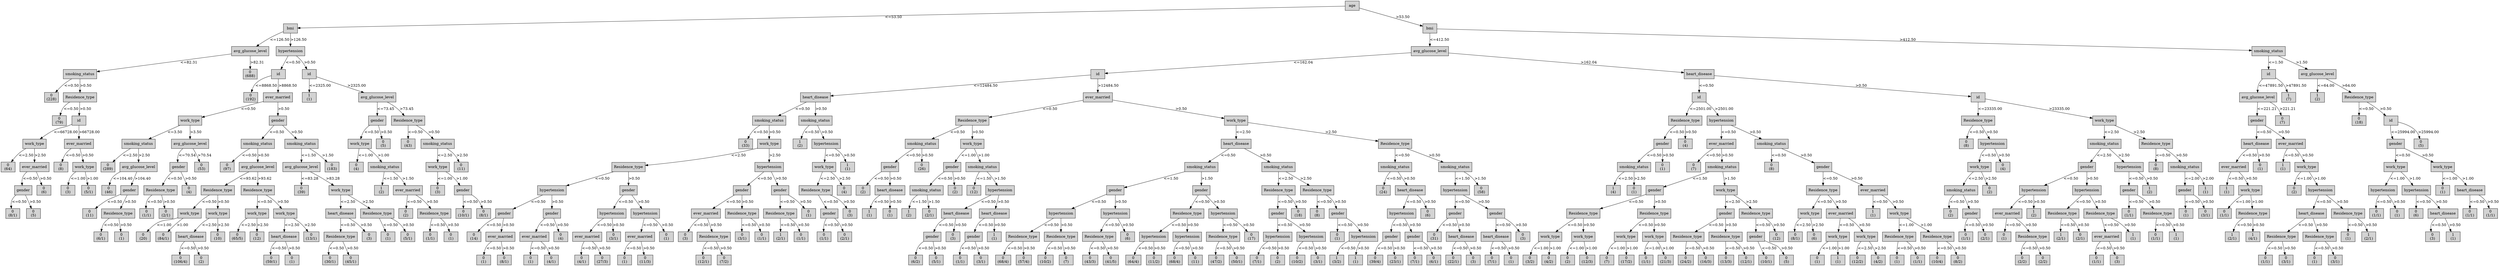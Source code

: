 digraph ID3_Tree {
"0" [shape=box, style=filled, label="age
", weight=1]
"1" [shape=box, style=filled, label="bmi
", weight=2]
0 -> 1 [ label = "<=53.50"];
"2" [shape=box, style=filled, label="avg_glucose_level
", weight=3]
1 -> 2 [ label = "<=126.50"];
"3" [shape=box, style=filled, label="smoking_status
", weight=4]
2 -> 3 [ label = "<=82.31"];
"4" [shape=box, style=filled, label="0
(228)
", weight=5]
3 -> 4 [ label = "<=0.50"];
"5" [shape=box, style=filled, label="Residence_type
", weight=5]
3 -> 5 [ label = ">0.50"];
"6" [shape=box, style=filled, label="0
(79)
", weight=6]
5 -> 6 [ label = "<=0.50"];
"7" [shape=box, style=filled, label="id
", weight=6]
5 -> 7 [ label = ">0.50"];
"8" [shape=box, style=filled, label="work_type
", weight=7]
7 -> 8 [ label = "<=66728.00"];
"9" [shape=box, style=filled, label="0
(64)
", weight=8]
8 -> 9 [ label = "<=2.50"];
"10" [shape=box, style=filled, label="ever_married
", weight=8]
8 -> 10 [ label = ">2.50"];
"11" [shape=box, style=filled, label="gender
", weight=9]
10 -> 11 [ label = "<=0.50"];
"12" [shape=box, style=filled, label="0
(8/1)
", weight=10]
11 -> 12 [ label = "<=0.50"];
"13" [shape=box, style=filled, label="0
(5)
", weight=10]
11 -> 13 [ label = ">0.50"];
"14" [shape=box, style=filled, label="0
(6)
", weight=9]
10 -> 14 [ label = ">0.50"];
"15" [shape=box, style=filled, label="ever_married
", weight=7]
7 -> 15 [ label = ">66728.00"];
"16" [shape=box, style=filled, label="0
(8)
", weight=8]
15 -> 16 [ label = "<=0.50"];
"17" [shape=box, style=filled, label="work_type
", weight=8]
15 -> 17 [ label = ">0.50"];
"18" [shape=box, style=filled, label="0
(3)
", weight=9]
17 -> 18 [ label = "<=1.00"];
"19" [shape=box, style=filled, label="0
(5/1)
", weight=9]
17 -> 19 [ label = ">1.00"];
"20" [shape=box, style=filled, label="0
(688)
", weight=4]
2 -> 20 [ label = ">82.31"];
"21" [shape=box, style=filled, label="hypertension
", weight=3]
1 -> 21 [ label = ">126.50"];
"22" [shape=box, style=filled, label="id
", weight=4]
21 -> 22 [ label = "<=0.50"];
"23" [shape=box, style=filled, label="0
(192)
", weight=5]
22 -> 23 [ label = "<=8868.50"];
"24" [shape=box, style=filled, label="ever_married
", weight=5]
22 -> 24 [ label = ">8868.50"];
"25" [shape=box, style=filled, label="work_type
", weight=6]
24 -> 25 [ label = "<=0.50"];
"26" [shape=box, style=filled, label="smoking_status
", weight=7]
25 -> 26 [ label = "<=3.50"];
"27" [shape=box, style=filled, label="0
(289)
", weight=8]
26 -> 27 [ label = "<=2.50"];
"28" [shape=box, style=filled, label="avg_glucose_level
", weight=8]
26 -> 28 [ label = ">2.50"];
"29" [shape=box, style=filled, label="0
(46)
", weight=9]
28 -> 29 [ label = "<=104.40"];
"30" [shape=box, style=filled, label="gender
", weight=9]
28 -> 30 [ label = ">104.40"];
"31" [shape=box, style=filled, label="0
(11)
", weight=10]
30 -> 31 [ label = "<=0.50"];
"32" [shape=box, style=filled, label="Residence_type
", weight=10]
30 -> 32 [ label = ">0.50"];
"33" [shape=box, style=filled, label="0
(6/1)
", weight=11]
32 -> 33 [ label = "<=0.50"];
"34" [shape=box, style=filled, label="0
(1)
", weight=11]
32 -> 34 [ label = ">0.50"];
"35" [shape=box, style=filled, label="avg_glucose_level
", weight=7]
25 -> 35 [ label = ">3.50"];
"36" [shape=box, style=filled, label="gender
", weight=8]
35 -> 36 [ label = "<=70.54"];
"37" [shape=box, style=filled, label="Residence_type
", weight=9]
36 -> 37 [ label = "<=0.50"];
"38" [shape=box, style=filled, label="0
(1/1)
", weight=10]
37 -> 38 [ label = "<=0.50"];
"39" [shape=box, style=filled, label="0
(2/1)
", weight=10]
37 -> 39 [ label = ">0.50"];
"40" [shape=box, style=filled, label="0
(4)
", weight=9]
36 -> 40 [ label = ">0.50"];
"41" [shape=box, style=filled, label="0
(53)
", weight=8]
35 -> 41 [ label = ">70.54"];
"42" [shape=box, style=filled, label="gender
", weight=6]
24 -> 42 [ label = ">0.50"];
"43" [shape=box, style=filled, label="smoking_status
", weight=7]
42 -> 43 [ label = "<=0.50"];
"44" [shape=box, style=filled, label="0
(97)
", weight=8]
43 -> 44 [ label = "<=0.50"];
"45" [shape=box, style=filled, label="avg_glucose_level
", weight=8]
43 -> 45 [ label = ">0.50"];
"46" [shape=box, style=filled, label="Residence_type
", weight=9]
45 -> 46 [ label = "<=93.62"];
"47" [shape=box, style=filled, label="work_type
", weight=10]
46 -> 47 [ label = "<=0.50"];
"48" [shape=box, style=filled, label="0
(20)
", weight=11]
47 -> 48 [ label = "<=1.00"];
"49" [shape=box, style=filled, label="0
(84/1)
", weight=11]
47 -> 49 [ label = ">1.00"];
"50" [shape=box, style=filled, label="work_type
", weight=10]
46 -> 50 [ label = ">0.50"];
"51" [shape=box, style=filled, label="heart_disease
", weight=11]
50 -> 51 [ label = "<=2.50"];
"52" [shape=box, style=filled, label="0
(106/4)
", weight=12]
51 -> 52 [ label = "<=0.50"];
"53" [shape=box, style=filled, label="0
(2)
", weight=12]
51 -> 53 [ label = ">0.50"];
"54" [shape=box, style=filled, label="0
(10)
", weight=11]
50 -> 54 [ label = ">2.50"];
"55" [shape=box, style=filled, label="Residence_type
", weight=9]
45 -> 55 [ label = ">93.62"];
"56" [shape=box, style=filled, label="work_type
", weight=10]
55 -> 56 [ label = "<=0.50"];
"57" [shape=box, style=filled, label="0
(65/5)
", weight=11]
56 -> 57 [ label = "<=2.50"];
"58" [shape=box, style=filled, label="0
(12)
", weight=11]
56 -> 58 [ label = ">2.50"];
"59" [shape=box, style=filled, label="work_type
", weight=10]
55 -> 59 [ label = ">0.50"];
"60" [shape=box, style=filled, label="heart_disease
", weight=11]
59 -> 60 [ label = "<=2.50"];
"61" [shape=box, style=filled, label="0
(59/1)
", weight=12]
60 -> 61 [ label = "<=0.50"];
"62" [shape=box, style=filled, label="0
(1)
", weight=12]
60 -> 62 [ label = ">0.50"];
"63" [shape=box, style=filled, label="0
(13/1)
", weight=11]
59 -> 63 [ label = ">2.50"];
"64" [shape=box, style=filled, label="smoking_status
", weight=7]
42 -> 64 [ label = ">0.50"];
"65" [shape=box, style=filled, label="avg_glucose_level
", weight=8]
64 -> 65 [ label = "<=1.50"];
"66" [shape=box, style=filled, label="0
(39)
", weight=9]
65 -> 66 [ label = "<=83.28"];
"67" [shape=box, style=filled, label="work_type
", weight=9]
65 -> 67 [ label = ">83.28"];
"68" [shape=box, style=filled, label="heart_disease
", weight=10]
67 -> 68 [ label = "<=2.50"];
"69" [shape=box, style=filled, label="Residence_type
", weight=11]
68 -> 69 [ label = "<=0.50"];
"70" [shape=box, style=filled, label="0
(30/1)
", weight=12]
69 -> 70 [ label = "<=0.50"];
"71" [shape=box, style=filled, label="0
(45/1)
", weight=12]
69 -> 71 [ label = ">0.50"];
"72" [shape=box, style=filled, label="0
(3)
", weight=11]
68 -> 72 [ label = ">0.50"];
"73" [shape=box, style=filled, label="Residence_type
", weight=10]
67 -> 73 [ label = ">2.50"];
"74" [shape=box, style=filled, label="0
(1)
", weight=11]
73 -> 74 [ label = "<=0.50"];
"75" [shape=box, style=filled, label="0
(5/1)
", weight=11]
73 -> 75 [ label = ">0.50"];
"76" [shape=box, style=filled, label="0
(183)
", weight=8]
64 -> 76 [ label = ">1.50"];
"77" [shape=box, style=filled, label="id
", weight=4]
21 -> 77 [ label = ">0.50"];
"78" [shape=box, style=filled, label="1
(1)
", weight=5]
77 -> 78 [ label = "<=2325.00"];
"79" [shape=box, style=filled, label="avg_glucose_level
", weight=5]
77 -> 79 [ label = ">2325.00"];
"80" [shape=box, style=filled, label="gender
", weight=6]
79 -> 80 [ label = "<=73.45"];
"81" [shape=box, style=filled, label="work_type
", weight=7]
80 -> 81 [ label = "<=0.50"];
"82" [shape=box, style=filled, label="0
(4)
", weight=8]
81 -> 82 [ label = "<=1.00"];
"83" [shape=box, style=filled, label="smoking_status
", weight=8]
81 -> 83 [ label = ">1.00"];
"84" [shape=box, style=filled, label="1
(2)
", weight=9]
83 -> 84 [ label = "<=1.50"];
"85" [shape=box, style=filled, label="ever_married
", weight=9]
83 -> 85 [ label = ">1.50"];
"86" [shape=box, style=filled, label="0
(2)
", weight=10]
85 -> 86 [ label = "<=0.50"];
"87" [shape=box, style=filled, label="Residence_type
", weight=10]
85 -> 87 [ label = ">0.50"];
"88" [shape=box, style=filled, label="0
(1/1)
", weight=11]
87 -> 88 [ label = "<=0.50"];
"89" [shape=box, style=filled, label="0
(1)
", weight=11]
87 -> 89 [ label = ">0.50"];
"90" [shape=box, style=filled, label="0
(5)
", weight=7]
80 -> 90 [ label = ">0.50"];
"91" [shape=box, style=filled, label="Residence_type
", weight=6]
79 -> 91 [ label = ">73.45"];
"92" [shape=box, style=filled, label="0
(43)
", weight=7]
91 -> 92 [ label = "<=0.50"];
"93" [shape=box, style=filled, label="smoking_status
", weight=7]
91 -> 93 [ label = ">0.50"];
"94" [shape=box, style=filled, label="work_type
", weight=8]
93 -> 94 [ label = "<=2.50"];
"95" [shape=box, style=filled, label="0
(3)
", weight=9]
94 -> 95 [ label = "<=1.00"];
"96" [shape=box, style=filled, label="gender
", weight=9]
94 -> 96 [ label = ">1.00"];
"97" [shape=box, style=filled, label="0
(10/1)
", weight=10]
96 -> 97 [ label = "<=0.50"];
"98" [shape=box, style=filled, label="0
(8/1)
", weight=10]
96 -> 98 [ label = ">0.50"];
"99" [shape=box, style=filled, label="0
(11)
", weight=8]
93 -> 99 [ label = ">2.50"];
"100" [shape=box, style=filled, label="bmi
", weight=2]
0 -> 100 [ label = ">53.50"];
"101" [shape=box, style=filled, label="avg_glucose_level
", weight=3]
100 -> 101 [ label = "<=412.50"];
"102" [shape=box, style=filled, label="id
", weight=4]
101 -> 102 [ label = "<=162.04"];
"103" [shape=box, style=filled, label="heart_disease
", weight=5]
102 -> 103 [ label = "<=12484.50"];
"104" [shape=box, style=filled, label="smoking_status
", weight=6]
103 -> 104 [ label = "<=0.50"];
"105" [shape=box, style=filled, label="0
(33)
", weight=7]
104 -> 105 [ label = "<=0.50"];
"106" [shape=box, style=filled, label="work_type
", weight=7]
104 -> 106 [ label = ">0.50"];
"107" [shape=box, style=filled, label="Residence_type
", weight=8]
106 -> 107 [ label = "<=2.50"];
"108" [shape=box, style=filled, label="hypertension
", weight=9]
107 -> 108 [ label = "<=0.50"];
"109" [shape=box, style=filled, label="gender
", weight=10]
108 -> 109 [ label = "<=0.50"];
"110" [shape=box, style=filled, label="0
(14)
", weight=11]
109 -> 110 [ label = "<=0.50"];
"111" [shape=box, style=filled, label="ever_married
", weight=11]
109 -> 111 [ label = ">0.50"];
"112" [shape=box, style=filled, label="0
(1)
", weight=12]
111 -> 112 [ label = "<=0.50"];
"113" [shape=box, style=filled, label="0
(8/1)
", weight=12]
111 -> 113 [ label = ">0.50"];
"114" [shape=box, style=filled, label="gender
", weight=10]
108 -> 114 [ label = ">0.50"];
"115" [shape=box, style=filled, label="ever_married
", weight=11]
114 -> 115 [ label = "<=0.50"];
"116" [shape=box, style=filled, label="0
(1)
", weight=12]
115 -> 116 [ label = "<=0.50"];
"117" [shape=box, style=filled, label="0
(4/1)
", weight=12]
115 -> 117 [ label = ">0.50"];
"118" [shape=box, style=filled, label="0
(4)
", weight=11]
114 -> 118 [ label = ">0.50"];
"119" [shape=box, style=filled, label="gender
", weight=9]
107 -> 119 [ label = ">0.50"];
"120" [shape=box, style=filled, label="hypertension
", weight=10]
119 -> 120 [ label = "<=0.50"];
"121" [shape=box, style=filled, label="ever_married
", weight=11]
120 -> 121 [ label = "<=0.50"];
"122" [shape=box, style=filled, label="0
(4/1)
", weight=12]
121 -> 122 [ label = "<=0.50"];
"123" [shape=box, style=filled, label="0
(27/3)
", weight=12]
121 -> 123 [ label = ">0.50"];
"124" [shape=box, style=filled, label="0
(3/1)
", weight=11]
120 -> 124 [ label = ">0.50"];
"125" [shape=box, style=filled, label="hypertension
", weight=10]
119 -> 125 [ label = ">0.50"];
"126" [shape=box, style=filled, label="ever_married
", weight=11]
125 -> 126 [ label = "<=0.50"];
"127" [shape=box, style=filled, label="0
(1)
", weight=12]
126 -> 127 [ label = "<=0.50"];
"128" [shape=box, style=filled, label="0
(11/3)
", weight=12]
126 -> 128 [ label = ">0.50"];
"129" [shape=box, style=filled, label="0
(1)
", weight=11]
125 -> 129 [ label = ">0.50"];
"130" [shape=box, style=filled, label="hypertension
", weight=8]
106 -> 130 [ label = ">2.50"];
"131" [shape=box, style=filled, label="gender
", weight=9]
130 -> 131 [ label = "<=0.50"];
"132" [shape=box, style=filled, label="ever_married
", weight=10]
131 -> 132 [ label = "<=0.50"];
"133" [shape=box, style=filled, label="0
(3)
", weight=11]
132 -> 133 [ label = "<=0.50"];
"134" [shape=box, style=filled, label="Residence_type
", weight=11]
132 -> 134 [ label = ">0.50"];
"135" [shape=box, style=filled, label="0
(12/1)
", weight=12]
134 -> 135 [ label = "<=0.50"];
"136" [shape=box, style=filled, label="0
(7/2)
", weight=12]
134 -> 136 [ label = ">0.50"];
"137" [shape=box, style=filled, label="Residence_type
", weight=10]
131 -> 137 [ label = ">0.50"];
"138" [shape=box, style=filled, label="0
(3/1)
", weight=11]
137 -> 138 [ label = "<=0.50"];
"139" [shape=box, style=filled, label="0
(1/1)
", weight=11]
137 -> 139 [ label = ">0.50"];
"140" [shape=box, style=filled, label="gender
", weight=9]
130 -> 140 [ label = ">0.50"];
"141" [shape=box, style=filled, label="Residence_type
", weight=10]
140 -> 141 [ label = "<=0.50"];
"142" [shape=box, style=filled, label="1
(2/1)
", weight=11]
141 -> 142 [ label = "<=0.50"];
"143" [shape=box, style=filled, label="0
(1/1)
", weight=11]
141 -> 143 [ label = ">0.50"];
"144" [shape=box, style=filled, label="0
(1)
", weight=10]
140 -> 144 [ label = ">0.50"];
"145" [shape=box, style=filled, label="smoking_status
", weight=6]
103 -> 145 [ label = ">0.50"];
"146" [shape=box, style=filled, label="1
(2)
", weight=7]
145 -> 146 [ label = "<=0.50"];
"147" [shape=box, style=filled, label="hypertension
", weight=7]
145 -> 147 [ label = ">0.50"];
"148" [shape=box, style=filled, label="work_type
", weight=8]
147 -> 148 [ label = "<=0.50"];
"149" [shape=box, style=filled, label="Residence_type
", weight=9]
148 -> 149 [ label = "<=2.50"];
"150" [shape=box, style=filled, label="gender
", weight=10]
149 -> 150 [ label = "<=0.50"];
"151" [shape=box, style=filled, label="0
(1/1)
", weight=11]
150 -> 151 [ label = "<=0.50"];
"152" [shape=box, style=filled, label="0
(2/1)
", weight=11]
150 -> 152 [ label = ">0.50"];
"153" [shape=box, style=filled, label="0
(3)
", weight=10]
149 -> 153 [ label = ">0.50"];
"154" [shape=box, style=filled, label="0
(4)
", weight=9]
148 -> 154 [ label = ">2.50"];
"155" [shape=box, style=filled, label="1
(1)
", weight=8]
147 -> 155 [ label = ">0.50"];
"156" [shape=box, style=filled, label="ever_married
", weight=5]
102 -> 156 [ label = ">12484.50"];
"157" [shape=box, style=filled, label="Residence_type
", weight=6]
156 -> 157 [ label = "<=0.50"];
"158" [shape=box, style=filled, label="smoking_status
", weight=7]
157 -> 158 [ label = "<=0.50"];
"159" [shape=box, style=filled, label="gender
", weight=8]
158 -> 159 [ label = "<=0.50"];
"160" [shape=box, style=filled, label="0
(2)
", weight=9]
159 -> 160 [ label = "<=0.50"];
"161" [shape=box, style=filled, label="heart_disease
", weight=9]
159 -> 161 [ label = ">0.50"];
"162" [shape=box, style=filled, label="1
(1)
", weight=10]
161 -> 162 [ label = "<=0.50"];
"163" [shape=box, style=filled, label="0
(1)
", weight=10]
161 -> 163 [ label = ">0.50"];
"164" [shape=box, style=filled, label="0
(26)
", weight=8]
158 -> 164 [ label = ">0.50"];
"165" [shape=box, style=filled, label="work_type
", weight=7]
157 -> 165 [ label = ">0.50"];
"166" [shape=box, style=filled, label="gender
", weight=8]
165 -> 166 [ label = "<=1.00"];
"167" [shape=box, style=filled, label="smoking_status
", weight=9]
166 -> 167 [ label = "<=0.50"];
"168" [shape=box, style=filled, label="1
(2)
", weight=10]
167 -> 168 [ label = "<=1.50"];
"169" [shape=box, style=filled, label="0
(2/1)
", weight=10]
167 -> 169 [ label = ">1.50"];
"170" [shape=box, style=filled, label="0
(2)
", weight=9]
166 -> 170 [ label = ">0.50"];
"171" [shape=box, style=filled, label="smoking_status
", weight=8]
165 -> 171 [ label = ">1.00"];
"172" [shape=box, style=filled, label="0
(12)
", weight=9]
171 -> 172 [ label = "<=1.50"];
"173" [shape=box, style=filled, label="hypertension
", weight=9]
171 -> 173 [ label = ">1.50"];
"174" [shape=box, style=filled, label="heart_disease
", weight=10]
173 -> 174 [ label = "<=0.50"];
"175" [shape=box, style=filled, label="gender
", weight=11]
174 -> 175 [ label = "<=0.50"];
"176" [shape=box, style=filled, label="0
(6/2)
", weight=12]
175 -> 176 [ label = "<=0.50"];
"177" [shape=box, style=filled, label="0
(5/1)
", weight=12]
175 -> 177 [ label = ">0.50"];
"178" [shape=box, style=filled, label="0
(3)
", weight=11]
174 -> 178 [ label = ">0.50"];
"179" [shape=box, style=filled, label="heart_disease
", weight=10]
173 -> 179 [ label = ">0.50"];
"180" [shape=box, style=filled, label="gender
", weight=11]
179 -> 180 [ label = "<=0.50"];
"181" [shape=box, style=filled, label="0
(1/1)
", weight=12]
180 -> 181 [ label = "<=0.50"];
"182" [shape=box, style=filled, label="0
(3/1)
", weight=12]
180 -> 182 [ label = ">0.50"];
"183" [shape=box, style=filled, label="1
(1)
", weight=11]
179 -> 183 [ label = ">0.50"];
"184" [shape=box, style=filled, label="work_type
", weight=6]
156 -> 184 [ label = ">0.50"];
"185" [shape=box, style=filled, label="heart_disease
", weight=7]
184 -> 185 [ label = "<=2.50"];
"186" [shape=box, style=filled, label="smoking_status
", weight=8]
185 -> 186 [ label = "<=0.50"];
"187" [shape=box, style=filled, label="gender
", weight=9]
186 -> 187 [ label = "<=1.50"];
"188" [shape=box, style=filled, label="hypertension
", weight=10]
187 -> 188 [ label = "<=0.50"];
"189" [shape=box, style=filled, label="Residence_type
", weight=11]
188 -> 189 [ label = "<=0.50"];
"190" [shape=box, style=filled, label="0
(68/4)
", weight=12]
189 -> 190 [ label = "<=0.50"];
"191" [shape=box, style=filled, label="0
(57/4)
", weight=12]
189 -> 191 [ label = ">0.50"];
"192" [shape=box, style=filled, label="Residence_type
", weight=11]
188 -> 192 [ label = ">0.50"];
"193" [shape=box, style=filled, label="0
(10/2)
", weight=12]
192 -> 193 [ label = "<=0.50"];
"194" [shape=box, style=filled, label="0
(7)
", weight=12]
192 -> 194 [ label = ">0.50"];
"195" [shape=box, style=filled, label="hypertension
", weight=10]
187 -> 195 [ label = ">0.50"];
"196" [shape=box, style=filled, label="Residence_type
", weight=11]
195 -> 196 [ label = "<=0.50"];
"197" [shape=box, style=filled, label="0
(43/3)
", weight=12]
196 -> 197 [ label = "<=0.50"];
"198" [shape=box, style=filled, label="0
(41/5)
", weight=12]
196 -> 198 [ label = ">0.50"];
"199" [shape=box, style=filled, label="0
(6)
", weight=11]
195 -> 199 [ label = ">0.50"];
"200" [shape=box, style=filled, label="gender
", weight=9]
186 -> 200 [ label = ">1.50"];
"201" [shape=box, style=filled, label="Residence_type
", weight=10]
200 -> 201 [ label = "<=0.50"];
"202" [shape=box, style=filled, label="hypertension
", weight=11]
201 -> 202 [ label = "<=0.50"];
"203" [shape=box, style=filled, label="0
(64/4)
", weight=12]
202 -> 203 [ label = "<=0.50"];
"204" [shape=box, style=filled, label="0
(11/2)
", weight=12]
202 -> 204 [ label = ">0.50"];
"205" [shape=box, style=filled, label="hypertension
", weight=11]
201 -> 205 [ label = ">0.50"];
"206" [shape=box, style=filled, label="0
(68/4)
", weight=12]
205 -> 206 [ label = "<=0.50"];
"207" [shape=box, style=filled, label="0
(11)
", weight=12]
205 -> 207 [ label = ">0.50"];
"208" [shape=box, style=filled, label="hypertension
", weight=10]
200 -> 208 [ label = ">0.50"];
"209" [shape=box, style=filled, label="Residence_type
", weight=11]
208 -> 209 [ label = "<=0.50"];
"210" [shape=box, style=filled, label="0
(47/2)
", weight=12]
209 -> 210 [ label = "<=0.50"];
"211" [shape=box, style=filled, label="0
(50/1)
", weight=12]
209 -> 211 [ label = ">0.50"];
"212" [shape=box, style=filled, label="0
(17)
", weight=11]
208 -> 212 [ label = ">0.50"];
"213" [shape=box, style=filled, label="smoking_status
", weight=8]
185 -> 213 [ label = ">0.50"];
"214" [shape=box, style=filled, label="Residence_type
", weight=9]
213 -> 214 [ label = "<=2.50"];
"215" [shape=box, style=filled, label="gender
", weight=10]
214 -> 215 [ label = "<=0.50"];
"216" [shape=box, style=filled, label="hypertension
", weight=11]
215 -> 216 [ label = "<=0.50"];
"217" [shape=box, style=filled, label="0
(7/1)
", weight=12]
216 -> 217 [ label = "<=0.50"];
"218" [shape=box, style=filled, label="0
(2)
", weight=12]
216 -> 218 [ label = ">0.50"];
"219" [shape=box, style=filled, label="hypertension
", weight=11]
215 -> 219 [ label = ">0.50"];
"220" [shape=box, style=filled, label="0
(10/2)
", weight=12]
219 -> 220 [ label = "<=0.50"];
"221" [shape=box, style=filled, label="0
(3/1)
", weight=12]
219 -> 221 [ label = ">0.50"];
"222" [shape=box, style=filled, label="0
(18)
", weight=10]
214 -> 222 [ label = ">0.50"];
"223" [shape=box, style=filled, label="Residence_type
", weight=9]
213 -> 223 [ label = ">2.50"];
"224" [shape=box, style=filled, label="0
(8)
", weight=10]
223 -> 224 [ label = "<=0.50"];
"225" [shape=box, style=filled, label="gender
", weight=10]
223 -> 225 [ label = ">0.50"];
"226" [shape=box, style=filled, label="0
(1)
", weight=11]
225 -> 226 [ label = "<=0.50"];
"227" [shape=box, style=filled, label="hypertension
", weight=11]
225 -> 227 [ label = ">0.50"];
"228" [shape=box, style=filled, label="1
(3/2)
", weight=12]
227 -> 228 [ label = "<=0.50"];
"229" [shape=box, style=filled, label="1
(1)
", weight=12]
227 -> 229 [ label = ">0.50"];
"230" [shape=box, style=filled, label="Residence_type
", weight=7]
184 -> 230 [ label = ">2.50"];
"231" [shape=box, style=filled, label="smoking_status
", weight=8]
230 -> 231 [ label = "<=0.50"];
"232" [shape=box, style=filled, label="0
(24)
", weight=9]
231 -> 232 [ label = "<=0.50"];
"233" [shape=box, style=filled, label="heart_disease
", weight=9]
231 -> 233 [ label = ">0.50"];
"234" [shape=box, style=filled, label="hypertension
", weight=10]
233 -> 234 [ label = "<=0.50"];
"235" [shape=box, style=filled, label="gender
", weight=11]
234 -> 235 [ label = "<=0.50"];
"236" [shape=box, style=filled, label="0
(39/4)
", weight=12]
235 -> 236 [ label = "<=0.50"];
"237" [shape=box, style=filled, label="0
(23/1)
", weight=12]
235 -> 237 [ label = ">0.50"];
"238" [shape=box, style=filled, label="gender
", weight=11]
234 -> 238 [ label = ">0.50"];
"239" [shape=box, style=filled, label="0
(7/1)
", weight=12]
238 -> 239 [ label = "<=0.50"];
"240" [shape=box, style=filled, label="0
(6/1)
", weight=12]
238 -> 240 [ label = ">0.50"];
"241" [shape=box, style=filled, label="0
(6)
", weight=10]
233 -> 241 [ label = ">0.50"];
"242" [shape=box, style=filled, label="smoking_status
", weight=8]
230 -> 242 [ label = ">0.50"];
"243" [shape=box, style=filled, label="hypertension
", weight=9]
242 -> 243 [ label = "<=1.50"];
"244" [shape=box, style=filled, label="gender
", weight=10]
243 -> 244 [ label = "<=0.50"];
"245" [shape=box, style=filled, label="0
(31)
", weight=11]
244 -> 245 [ label = "<=0.50"];
"246" [shape=box, style=filled, label="heart_disease
", weight=11]
244 -> 246 [ label = ">0.50"];
"247" [shape=box, style=filled, label="0
(22/1)
", weight=12]
246 -> 247 [ label = "<=0.50"];
"248" [shape=box, style=filled, label="0
(3)
", weight=12]
246 -> 248 [ label = ">0.50"];
"249" [shape=box, style=filled, label="gender
", weight=10]
243 -> 249 [ label = ">0.50"];
"250" [shape=box, style=filled, label="heart_disease
", weight=11]
249 -> 250 [ label = "<=0.50"];
"251" [shape=box, style=filled, label="0
(7/1)
", weight=12]
250 -> 251 [ label = "<=0.50"];
"252" [shape=box, style=filled, label="0
(1)
", weight=12]
250 -> 252 [ label = ">0.50"];
"253" [shape=box, style=filled, label="0
(3)
", weight=11]
249 -> 253 [ label = ">0.50"];
"254" [shape=box, style=filled, label="0
(58)
", weight=9]
242 -> 254 [ label = ">1.50"];
"255" [shape=box, style=filled, label="heart_disease
", weight=4]
101 -> 255 [ label = ">162.04"];
"256" [shape=box, style=filled, label="id
", weight=5]
255 -> 256 [ label = "<=0.50"];
"257" [shape=box, style=filled, label="Residence_type
", weight=6]
256 -> 257 [ label = "<=2501.00"];
"258" [shape=box, style=filled, label="gender
", weight=7]
257 -> 258 [ label = "<=0.50"];
"259" [shape=box, style=filled, label="smoking_status
", weight=8]
258 -> 259 [ label = "<=0.50"];
"260" [shape=box, style=filled, label="1
(4)
", weight=9]
259 -> 260 [ label = "<=2.50"];
"261" [shape=box, style=filled, label="0
(1)
", weight=9]
259 -> 261 [ label = ">2.50"];
"262" [shape=box, style=filled, label="0
(1)
", weight=8]
258 -> 262 [ label = ">0.50"];
"263" [shape=box, style=filled, label="0
(4)
", weight=7]
257 -> 263 [ label = ">0.50"];
"264" [shape=box, style=filled, label="hypertension
", weight=6]
256 -> 264 [ label = ">2501.00"];
"265" [shape=box, style=filled, label="ever_married
", weight=7]
264 -> 265 [ label = "<=0.50"];
"266" [shape=box, style=filled, label="0
(7)
", weight=8]
265 -> 266 [ label = "<=0.50"];
"267" [shape=box, style=filled, label="smoking_status
", weight=8]
265 -> 267 [ label = ">0.50"];
"268" [shape=box, style=filled, label="gender
", weight=9]
267 -> 268 [ label = "<=1.50"];
"269" [shape=box, style=filled, label="Residence_type
", weight=10]
268 -> 269 [ label = "<=0.50"];
"270" [shape=box, style=filled, label="work_type
", weight=11]
269 -> 270 [ label = "<=0.50"];
"271" [shape=box, style=filled, label="0
(3/2)
", weight=12]
270 -> 271 [ label = "<=1.00"];
"272" [shape=box, style=filled, label="0
(4/2)
", weight=12]
270 -> 272 [ label = ">1.00"];
"273" [shape=box, style=filled, label="work_type
", weight=11]
269 -> 273 [ label = ">0.50"];
"274" [shape=box, style=filled, label="0
(2)
", weight=12]
273 -> 274 [ label = "<=1.00"];
"275" [shape=box, style=filled, label="0
(12/3)
", weight=12]
273 -> 275 [ label = ">1.00"];
"276" [shape=box, style=filled, label="Residence_type
", weight=10]
268 -> 276 [ label = ">0.50"];
"277" [shape=box, style=filled, label="work_type
", weight=11]
276 -> 277 [ label = "<=0.50"];
"278" [shape=box, style=filled, label="0
(7)
", weight=12]
277 -> 278 [ label = "<=1.00"];
"279" [shape=box, style=filled, label="0
(17/2)
", weight=12]
277 -> 279 [ label = ">1.00"];
"280" [shape=box, style=filled, label="work_type
", weight=11]
276 -> 280 [ label = ">0.50"];
"281" [shape=box, style=filled, label="0
(1/1)
", weight=12]
280 -> 281 [ label = "<=1.00"];
"282" [shape=box, style=filled, label="0
(21/3)
", weight=12]
280 -> 282 [ label = ">1.00"];
"283" [shape=box, style=filled, label="work_type
", weight=9]
267 -> 283 [ label = ">1.50"];
"284" [shape=box, style=filled, label="gender
", weight=10]
283 -> 284 [ label = "<=2.50"];
"285" [shape=box, style=filled, label="Residence_type
", weight=11]
284 -> 285 [ label = "<=0.50"];
"286" [shape=box, style=filled, label="0
(24/2)
", weight=12]
285 -> 286 [ label = "<=0.50"];
"287" [shape=box, style=filled, label="0
(16/3)
", weight=12]
285 -> 287 [ label = ">0.50"];
"288" [shape=box, style=filled, label="Residence_type
", weight=11]
284 -> 288 [ label = ">0.50"];
"289" [shape=box, style=filled, label="0
(13/3)
", weight=12]
288 -> 289 [ label = "<=0.50"];
"290" [shape=box, style=filled, label="0
(12/1)
", weight=12]
288 -> 290 [ label = ">0.50"];
"291" [shape=box, style=filled, label="Residence_type
", weight=10]
283 -> 291 [ label = ">2.50"];
"292" [shape=box, style=filled, label="gender
", weight=11]
291 -> 292 [ label = "<=0.50"];
"293" [shape=box, style=filled, label="0
(10/1)
", weight=12]
292 -> 293 [ label = "<=0.50"];
"294" [shape=box, style=filled, label="0
(5)
", weight=12]
292 -> 294 [ label = ">0.50"];
"295" [shape=box, style=filled, label="0
(12)
", weight=11]
291 -> 295 [ label = ">0.50"];
"296" [shape=box, style=filled, label="smoking_status
", weight=7]
264 -> 296 [ label = ">0.50"];
"297" [shape=box, style=filled, label="0
(8)
", weight=8]
296 -> 297 [ label = "<=0.50"];
"298" [shape=box, style=filled, label="gender
", weight=8]
296 -> 298 [ label = ">0.50"];
"299" [shape=box, style=filled, label="Residence_type
", weight=9]
298 -> 299 [ label = "<=0.50"];
"300" [shape=box, style=filled, label="work_type
", weight=10]
299 -> 300 [ label = "<=0.50"];
"301" [shape=box, style=filled, label="0
(8/1)
", weight=11]
300 -> 301 [ label = "<=2.50"];
"302" [shape=box, style=filled, label="0
(6)
", weight=11]
300 -> 302 [ label = ">2.50"];
"303" [shape=box, style=filled, label="ever_married
", weight=10]
299 -> 303 [ label = ">0.50"];
"304" [shape=box, style=filled, label="work_type
", weight=11]
303 -> 304 [ label = "<=0.50"];
"305" [shape=box, style=filled, label="0
(1)
", weight=12]
304 -> 305 [ label = "<=1.00"];
"306" [shape=box, style=filled, label="1
(1)
", weight=12]
304 -> 306 [ label = ">1.00"];
"307" [shape=box, style=filled, label="work_type
", weight=11]
303 -> 307 [ label = ">0.50"];
"308" [shape=box, style=filled, label="0
(12/2)
", weight=12]
307 -> 308 [ label = "<=2.50"];
"309" [shape=box, style=filled, label="0
(4/2)
", weight=12]
307 -> 309 [ label = ">2.50"];
"310" [shape=box, style=filled, label="ever_married
", weight=9]
298 -> 310 [ label = ">0.50"];
"311" [shape=box, style=filled, label="1
(1)
", weight=10]
310 -> 311 [ label = "<=0.50"];
"312" [shape=box, style=filled, label="work_type
", weight=10]
310 -> 312 [ label = ">0.50"];
"313" [shape=box, style=filled, label="Residence_type
", weight=11]
312 -> 313 [ label = "<=1.00"];
"314" [shape=box, style=filled, label="0
(1)
", weight=12]
313 -> 314 [ label = "<=0.50"];
"315" [shape=box, style=filled, label="0
(1/1)
", weight=12]
313 -> 315 [ label = ">0.50"];
"316" [shape=box, style=filled, label="Residence_type
", weight=11]
312 -> 316 [ label = ">1.00"];
"317" [shape=box, style=filled, label="0
(10/4)
", weight=12]
316 -> 317 [ label = "<=0.50"];
"318" [shape=box, style=filled, label="0
(8/2)
", weight=12]
316 -> 318 [ label = ">0.50"];
"319" [shape=box, style=filled, label="id
", weight=5]
255 -> 319 [ label = ">0.50"];
"320" [shape=box, style=filled, label="Residence_type
", weight=6]
319 -> 320 [ label = "<=23335.00"];
"321" [shape=box, style=filled, label="0
(8)
", weight=7]
320 -> 321 [ label = "<=0.50"];
"322" [shape=box, style=filled, label="hypertension
", weight=7]
320 -> 322 [ label = ">0.50"];
"323" [shape=box, style=filled, label="work_type
", weight=8]
322 -> 323 [ label = "<=0.50"];
"324" [shape=box, style=filled, label="smoking_status
", weight=9]
323 -> 324 [ label = "<=2.50"];
"325" [shape=box, style=filled, label="0
(2)
", weight=10]
324 -> 325 [ label = "<=0.50"];
"326" [shape=box, style=filled, label="gender
", weight=10]
324 -> 326 [ label = ">0.50"];
"327" [shape=box, style=filled, label="0
(1/1)
", weight=11]
326 -> 327 [ label = "<=0.50"];
"328" [shape=box, style=filled, label="0
(2/1)
", weight=11]
326 -> 328 [ label = ">0.50"];
"329" [shape=box, style=filled, label="0
(2)
", weight=9]
323 -> 329 [ label = ">2.50"];
"330" [shape=box, style=filled, label="0
(4)
", weight=8]
322 -> 330 [ label = ">0.50"];
"331" [shape=box, style=filled, label="work_type
", weight=6]
319 -> 331 [ label = ">23335.00"];
"332" [shape=box, style=filled, label="smoking_status
", weight=7]
331 -> 332 [ label = "<=2.50"];
"333" [shape=box, style=filled, label="gender
", weight=8]
332 -> 333 [ label = "<=2.50"];
"334" [shape=box, style=filled, label="hypertension
", weight=9]
333 -> 334 [ label = "<=0.50"];
"335" [shape=box, style=filled, label="ever_married
", weight=10]
334 -> 335 [ label = "<=0.50"];
"336" [shape=box, style=filled, label="0
(1)
", weight=11]
335 -> 336 [ label = "<=0.50"];
"337" [shape=box, style=filled, label="Residence_type
", weight=11]
335 -> 337 [ label = ">0.50"];
"338" [shape=box, style=filled, label="0
(2/2)
", weight=12]
337 -> 338 [ label = "<=0.50"];
"339" [shape=box, style=filled, label="0
(2/2)
", weight=12]
337 -> 339 [ label = ">0.50"];
"340" [shape=box, style=filled, label="1
(2)
", weight=10]
334 -> 340 [ label = ">0.50"];
"341" [shape=box, style=filled, label="hypertension
", weight=9]
333 -> 341 [ label = ">0.50"];
"342" [shape=box, style=filled, label="Residence_type
", weight=10]
341 -> 342 [ label = "<=0.50"];
"343" [shape=box, style=filled, label="1
(2/1)
", weight=11]
342 -> 343 [ label = "<=0.50"];
"344" [shape=box, style=filled, label="0
(2/1)
", weight=11]
342 -> 344 [ label = ">0.50"];
"345" [shape=box, style=filled, label="Residence_type
", weight=10]
341 -> 345 [ label = ">0.50"];
"346" [shape=box, style=filled, label="ever_married
", weight=11]
345 -> 346 [ label = "<=0.50"];
"347" [shape=box, style=filled, label="0
(1/1)
", weight=12]
346 -> 347 [ label = "<=0.50"];
"348" [shape=box, style=filled, label="0
(3)
", weight=12]
346 -> 348 [ label = ">0.50"];
"349" [shape=box, style=filled, label="1
(1)
", weight=11]
345 -> 349 [ label = ">0.50"];
"350" [shape=box, style=filled, label="hypertension
", weight=8]
332 -> 350 [ label = ">2.50"];
"351" [shape=box, style=filled, label="gender
", weight=9]
350 -> 351 [ label = "<=0.50"];
"352" [shape=box, style=filled, label="0
(1/1)
", weight=10]
351 -> 352 [ label = "<=0.50"];
"353" [shape=box, style=filled, label="Residence_type
", weight=10]
351 -> 353 [ label = ">0.50"];
"354" [shape=box, style=filled, label="0
(1/1)
", weight=11]
353 -> 354 [ label = "<=0.50"];
"355" [shape=box, style=filled, label="1
(1)
", weight=11]
353 -> 355 [ label = ">0.50"];
"356" [shape=box, style=filled, label="1
(2)
", weight=9]
350 -> 356 [ label = ">0.50"];
"357" [shape=box, style=filled, label="Residence_type
", weight=7]
331 -> 357 [ label = ">2.50"];
"358" [shape=box, style=filled, label="0
(8)
", weight=8]
357 -> 358 [ label = "<=0.50"];
"359" [shape=box, style=filled, label="smoking_status
", weight=8]
357 -> 359 [ label = ">0.50"];
"360" [shape=box, style=filled, label="gender
", weight=9]
359 -> 360 [ label = "<=2.00"];
"361" [shape=box, style=filled, label="0
(1)
", weight=10]
360 -> 361 [ label = "<=0.50"];
"362" [shape=box, style=filled, label="0
(3/1)
", weight=10]
360 -> 362 [ label = ">0.50"];
"363" [shape=box, style=filled, label="1
(1)
", weight=9]
359 -> 363 [ label = ">2.00"];
"364" [shape=box, style=filled, label="smoking_status
", weight=3]
100 -> 364 [ label = ">412.50"];
"365" [shape=box, style=filled, label="id
", weight=4]
364 -> 365 [ label = "<=1.50"];
"366" [shape=box, style=filled, label="avg_glucose_level
", weight=5]
365 -> 366 [ label = "<=47891.50"];
"367" [shape=box, style=filled, label="gender
", weight=6]
366 -> 367 [ label = "<=221.21"];
"368" [shape=box, style=filled, label="heart_disease
", weight=7]
367 -> 368 [ label = "<=0.50"];
"369" [shape=box, style=filled, label="ever_married
", weight=8]
368 -> 369 [ label = "<=0.50"];
"370" [shape=box, style=filled, label="1
(1)
", weight=9]
369 -> 370 [ label = "<=0.50"];
"371" [shape=box, style=filled, label="work_type
", weight=9]
369 -> 371 [ label = ">0.50"];
"372" [shape=box, style=filled, label="0
(1/1)
", weight=10]
371 -> 372 [ label = "<=1.00"];
"373" [shape=box, style=filled, label="Residence_type
", weight=10]
371 -> 373 [ label = ">1.00"];
"374" [shape=box, style=filled, label="1
(2/1)
", weight=11]
373 -> 374 [ label = "<=0.50"];
"375" [shape=box, style=filled, label="1
(4/1)
", weight=11]
373 -> 375 [ label = ">0.50"];
"376" [shape=box, style=filled, label="0
(1)
", weight=8]
368 -> 376 [ label = ">0.50"];
"377" [shape=box, style=filled, label="ever_married
", weight=7]
367 -> 377 [ label = ">0.50"];
"378" [shape=box, style=filled, label="1
(1)
", weight=8]
377 -> 378 [ label = "<=0.50"];
"379" [shape=box, style=filled, label="work_type
", weight=8]
377 -> 379 [ label = ">0.50"];
"380" [shape=box, style=filled, label="0
(2)
", weight=9]
379 -> 380 [ label = "<=1.00"];
"381" [shape=box, style=filled, label="hypertension
", weight=9]
379 -> 381 [ label = ">1.00"];
"382" [shape=box, style=filled, label="heart_disease
", weight=10]
381 -> 382 [ label = "<=0.50"];
"383" [shape=box, style=filled, label="Residence_type
", weight=11]
382 -> 383 [ label = "<=0.50"];
"384" [shape=box, style=filled, label="0
(1/1)
", weight=12]
383 -> 384 [ label = "<=0.50"];
"385" [shape=box, style=filled, label="0
(3/1)
", weight=12]
383 -> 385 [ label = ">0.50"];
"386" [shape=box, style=filled, label="Residence_type
", weight=11]
382 -> 386 [ label = ">0.50"];
"387" [shape=box, style=filled, label="0
(1)
", weight=12]
386 -> 387 [ label = "<=0.50"];
"388" [shape=box, style=filled, label="0
(3/1)
", weight=12]
386 -> 388 [ label = ">0.50"];
"389" [shape=box, style=filled, label="Residence_type
", weight=10]
381 -> 389 [ label = ">0.50"];
"390" [shape=box, style=filled, label="0
(1)
", weight=11]
389 -> 390 [ label = "<=0.50"];
"391" [shape=box, style=filled, label="1
(2/1)
", weight=11]
389 -> 391 [ label = ">0.50"];
"392" [shape=box, style=filled, label="0
(7)
", weight=6]
366 -> 392 [ label = ">221.21"];
"393" [shape=box, style=filled, label="1
(7)
", weight=5]
365 -> 393 [ label = ">47891.50"];
"394" [shape=box, style=filled, label="avg_glucose_level
", weight=4]
364 -> 394 [ label = ">1.50"];
"395" [shape=box, style=filled, label="1
(2)
", weight=5]
394 -> 395 [ label = "<=64.00"];
"396" [shape=box, style=filled, label="Residence_type
", weight=5]
394 -> 396 [ label = ">64.00"];
"397" [shape=box, style=filled, label="0
(18)
", weight=6]
396 -> 397 [ label = "<=0.50"];
"398" [shape=box, style=filled, label="id
", weight=6]
396 -> 398 [ label = ">0.50"];
"399" [shape=box, style=filled, label="gender
", weight=7]
398 -> 399 [ label = "<=25994.00"];
"400" [shape=box, style=filled, label="work_type
", weight=8]
399 -> 400 [ label = "<=0.50"];
"401" [shape=box, style=filled, label="hypertension
", weight=9]
400 -> 401 [ label = "<=1.00"];
"402" [shape=box, style=filled, label="0
(1/1)
", weight=10]
401 -> 402 [ label = "<=0.50"];
"403" [shape=box, style=filled, label="0
(1)
", weight=10]
401 -> 403 [ label = ">0.50"];
"404" [shape=box, style=filled, label="hypertension
", weight=9]
400 -> 404 [ label = ">1.00"];
"405" [shape=box, style=filled, label="0
(6)
", weight=10]
404 -> 405 [ label = "<=0.50"];
"406" [shape=box, style=filled, label="heart_disease
", weight=10]
404 -> 406 [ label = ">0.50"];
"407" [shape=box, style=filled, label="0
(3)
", weight=11]
406 -> 407 [ label = "<=0.50"];
"408" [shape=box, style=filled, label="1
(1)
", weight=11]
406 -> 408 [ label = ">0.50"];
"409" [shape=box, style=filled, label="work_type
", weight=8]
399 -> 409 [ label = ">0.50"];
"410" [shape=box, style=filled, label="0
(1)
", weight=9]
409 -> 410 [ label = "<=1.00"];
"411" [shape=box, style=filled, label="heart_disease
", weight=9]
409 -> 411 [ label = ">1.00"];
"412" [shape=box, style=filled, label="0
(1/1)
", weight=10]
411 -> 412 [ label = "<=0.50"];
"413" [shape=box, style=filled, label="0
(1/1)
", weight=10]
411 -> 413 [ label = ">0.50"];
"414" [shape=box, style=filled, label="0
(5)
", weight=7]
398 -> 414 [ label = ">25994.00"];
{rank=same; 0;};
{rank=same; 12;13;31;32;38;39;47;50;56;59;68;73;86;87;97;98;109;114;120;125;132;137;141;144;150;153;162;163;168;169;174;179;188;195;201;208;215;222;224;225;234;241;244;249;269;276;284;291;300;303;311;312;325;326;335;340;342;345;352;353;361;362;372;373;382;389;402;403;405;406;412;413;};
{rank=same; 33;34;48;49;51;54;57;58;60;63;69;72;74;75;88;89;110;111;115;118;121;124;126;129;133;134;138;139;142;143;151;152;175;178;180;183;189;192;196;199;202;205;209;212;216;219;226;227;235;238;245;246;250;253;270;273;277;280;285;288;292;295;301;302;304;307;313;316;327;328;336;337;343;344;346;349;354;355;374;375;383;386;390;391;407;408;};
{rank=same; 52;53;61;62;70;71;112;113;116;117;122;123;127;128;135;136;176;177;181;182;190;191;193;194;197;198;203;204;206;207;210;211;217;218;220;221;228;229;236;237;239;240;247;248;251;252;271;272;274;275;278;279;281;282;286;287;289;290;293;294;305;306;308;309;314;315;317;318;338;339;347;348;384;385;387;388;};
{rank=same; 1;100;};
{rank=same; 2;21;101;364;};
{rank=same; 3;20;22;77;102;255;365;394;};
{rank=same; 4;5;23;24;78;79;103;156;256;319;366;393;395;396;};
{rank=same; 6;7;25;42;80;91;104;145;157;184;257;264;320;331;367;392;397;398;};
{rank=same; 8;15;26;35;43;64;81;90;92;93;105;106;146;147;158;165;185;230;258;263;265;296;321;322;332;357;368;377;399;414;};
{rank=same; 9;10;16;17;27;28;36;41;44;45;65;76;82;83;94;99;107;130;148;155;159;164;166;171;186;213;231;242;259;262;266;267;297;298;323;330;333;350;358;359;369;376;378;379;400;409;};
{rank=same; 11;14;18;19;29;30;37;40;46;55;66;67;84;85;95;96;108;119;131;140;149;154;160;161;167;170;172;173;187;200;214;223;232;233;243;254;260;261;268;283;299;310;324;329;334;341;351;356;360;363;370;371;380;381;401;404;410;411;};
}